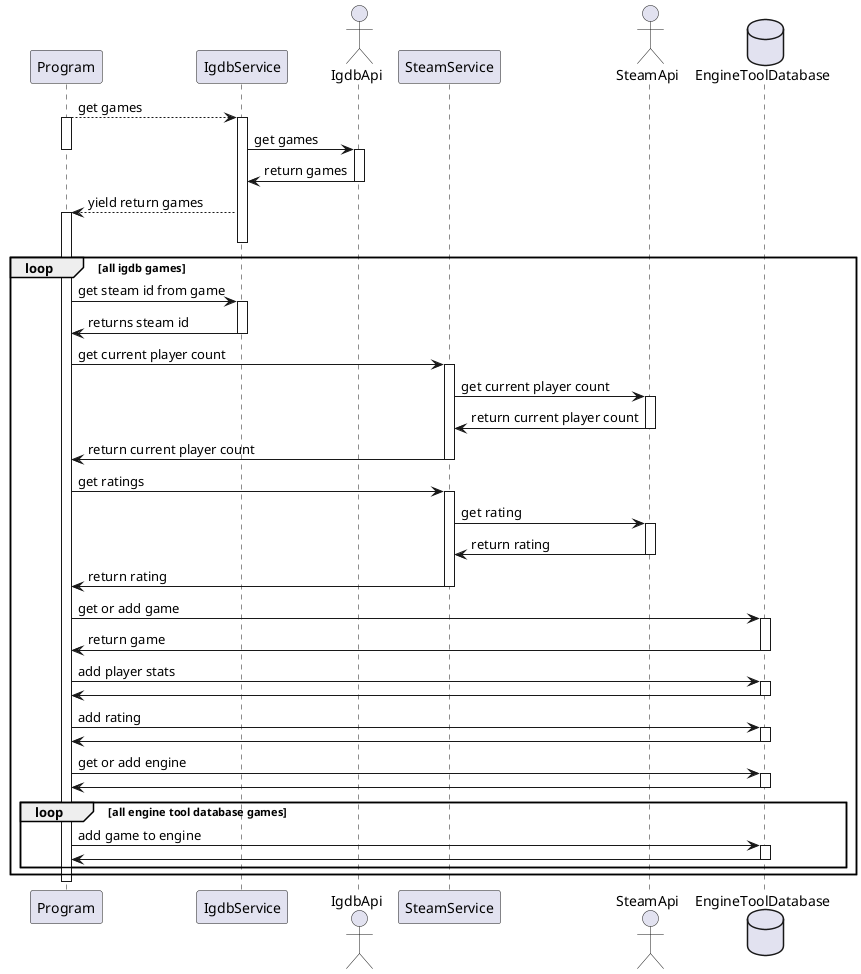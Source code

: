 @startuml
participant Program
participant IgdbService
actor IgdbApi
participant SteamService
actor SteamApi
database EngineToolDatabase

Program --> IgdbService: get games
activate Program
activate IgdbService

IgdbService -> IgdbApi: get games
deactivate Program
activate IgdbApi

IgdbApi -> IgdbService: return games
deactivate IgdbApi

IgdbService --> Program: yield return games
activate Program
deactivate IgdbService


loop all igdb games


Program -> IgdbService: get steam id from game
activate IgdbService

IgdbService -> Program: returns steam id
deactivate IgdbService


Program -> SteamService: get current player count
activate SteamService

SteamService -> SteamApi: get current player count
activate SteamApi

SteamApi -> SteamService: return current player count
deactivate SteamApi

SteamService -> Program: return current player count
deactivate SteamService


Program -> SteamService: get ratings
activate SteamService

SteamService -> SteamApi: get rating
activate SteamApi

SteamApi -> SteamService: return rating
deactivate SteamApi

SteamService -> Program: return rating
deactivate SteamService


Program -> EngineToolDatabase: get or add game
activate EngineToolDatabase

EngineToolDatabase -> Program: return game
deactivate EngineToolDatabase


Program -> EngineToolDatabase: add player stats
activate EngineToolDatabase

EngineToolDatabase -> Program
deactivate EngineToolDatabase


Program -> EngineToolDatabase: add rating
activate EngineToolDatabase

EngineToolDatabase -> Program
deactivate EngineToolDatabase


Program -> EngineToolDatabase: get or add engine
activate EngineToolDatabase

EngineToolDatabase -> Program
deactivate EngineToolDatabase

loop all engine tool database games
Program -> EngineToolDatabase: add game to engine
activate EngineToolDatabase

EngineToolDatabase -> Program
deactivate EngineToolDatabase
end

end

deactivate Program

@enduml